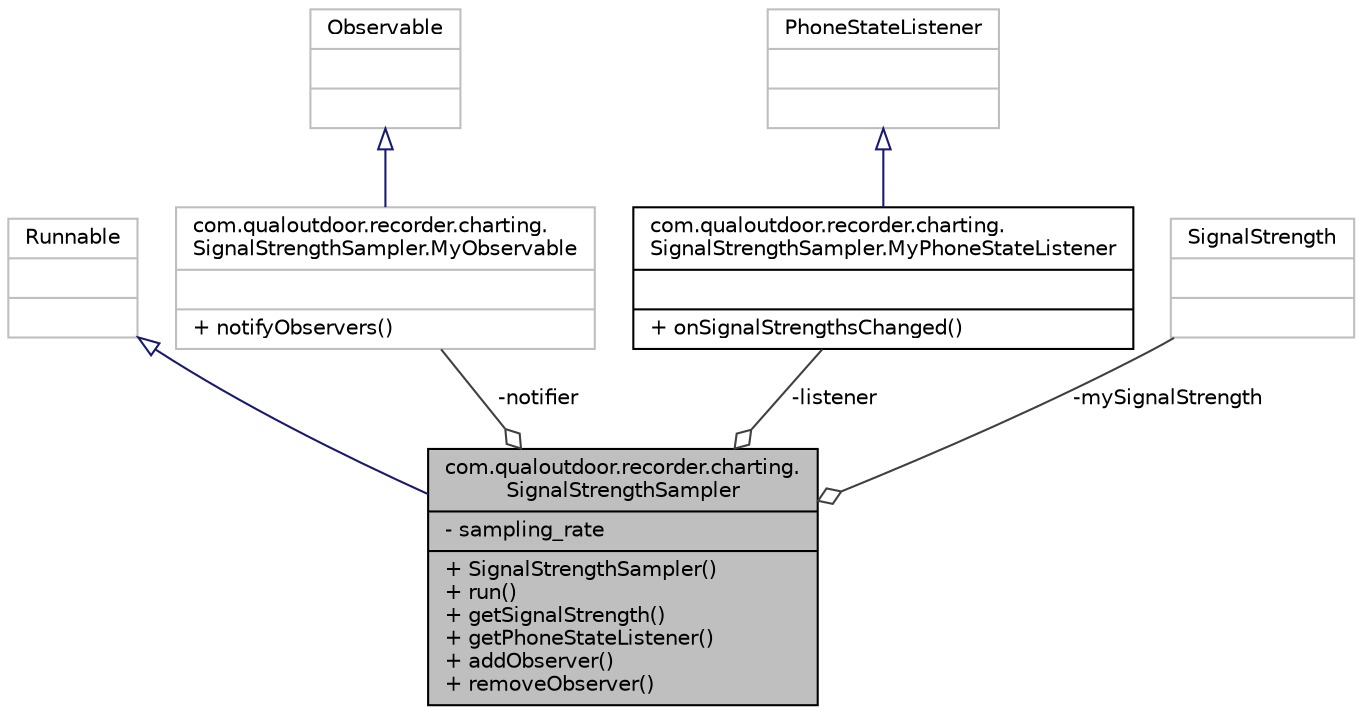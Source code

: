 digraph "com.qualoutdoor.recorder.charting.SignalStrengthSampler"
{
  edge [fontname="Helvetica",fontsize="10",labelfontname="Helvetica",labelfontsize="10"];
  node [fontname="Helvetica",fontsize="10",shape=record];
  Node1 [label="{com.qualoutdoor.recorder.charting.\lSignalStrengthSampler\n|- sampling_rate\l|+ SignalStrengthSampler()\l+ run()\l+ getSignalStrength()\l+ getPhoneStateListener()\l+ addObserver()\l+ removeObserver()\l}",height=0.2,width=0.4,color="black", fillcolor="grey75", style="filled" fontcolor="black"];
  Node2 -> Node1 [dir="back",color="midnightblue",fontsize="10",style="solid",arrowtail="onormal",fontname="Helvetica"];
  Node2 [label="{Runnable\n||}",height=0.2,width=0.4,color="grey75", fillcolor="white", style="filled"];
  Node3 -> Node1 [color="grey25",fontsize="10",style="solid",label=" -notifier" ,arrowhead="odiamond",fontname="Helvetica"];
  Node3 [label="{com.qualoutdoor.recorder.charting.\lSignalStrengthSampler.MyObservable\n||+ notifyObservers()\l}",height=0.2,width=0.4,color="grey75", fillcolor="white", style="filled"];
  Node4 -> Node3 [dir="back",color="midnightblue",fontsize="10",style="solid",arrowtail="onormal",fontname="Helvetica"];
  Node4 [label="{Observable\n||}",height=0.2,width=0.4,color="grey75", fillcolor="white", style="filled"];
  Node5 -> Node1 [color="grey25",fontsize="10",style="solid",label=" -listener" ,arrowhead="odiamond",fontname="Helvetica"];
  Node5 [label="{com.qualoutdoor.recorder.charting.\lSignalStrengthSampler.MyPhoneStateListener\n||+ onSignalStrengthsChanged()\l}",height=0.2,width=0.4,color="black", fillcolor="white", style="filled",URL="$classcom_1_1qualoutdoor_1_1recorder_1_1charting_1_1SignalStrengthSampler_1_1MyPhoneStateListener.html"];
  Node6 -> Node5 [dir="back",color="midnightblue",fontsize="10",style="solid",arrowtail="onormal",fontname="Helvetica"];
  Node6 [label="{PhoneStateListener\n||}",height=0.2,width=0.4,color="grey75", fillcolor="white", style="filled"];
  Node7 -> Node1 [color="grey25",fontsize="10",style="solid",label=" -mySignalStrength" ,arrowhead="odiamond",fontname="Helvetica"];
  Node7 [label="{SignalStrength\n||}",height=0.2,width=0.4,color="grey75", fillcolor="white", style="filled"];
}

